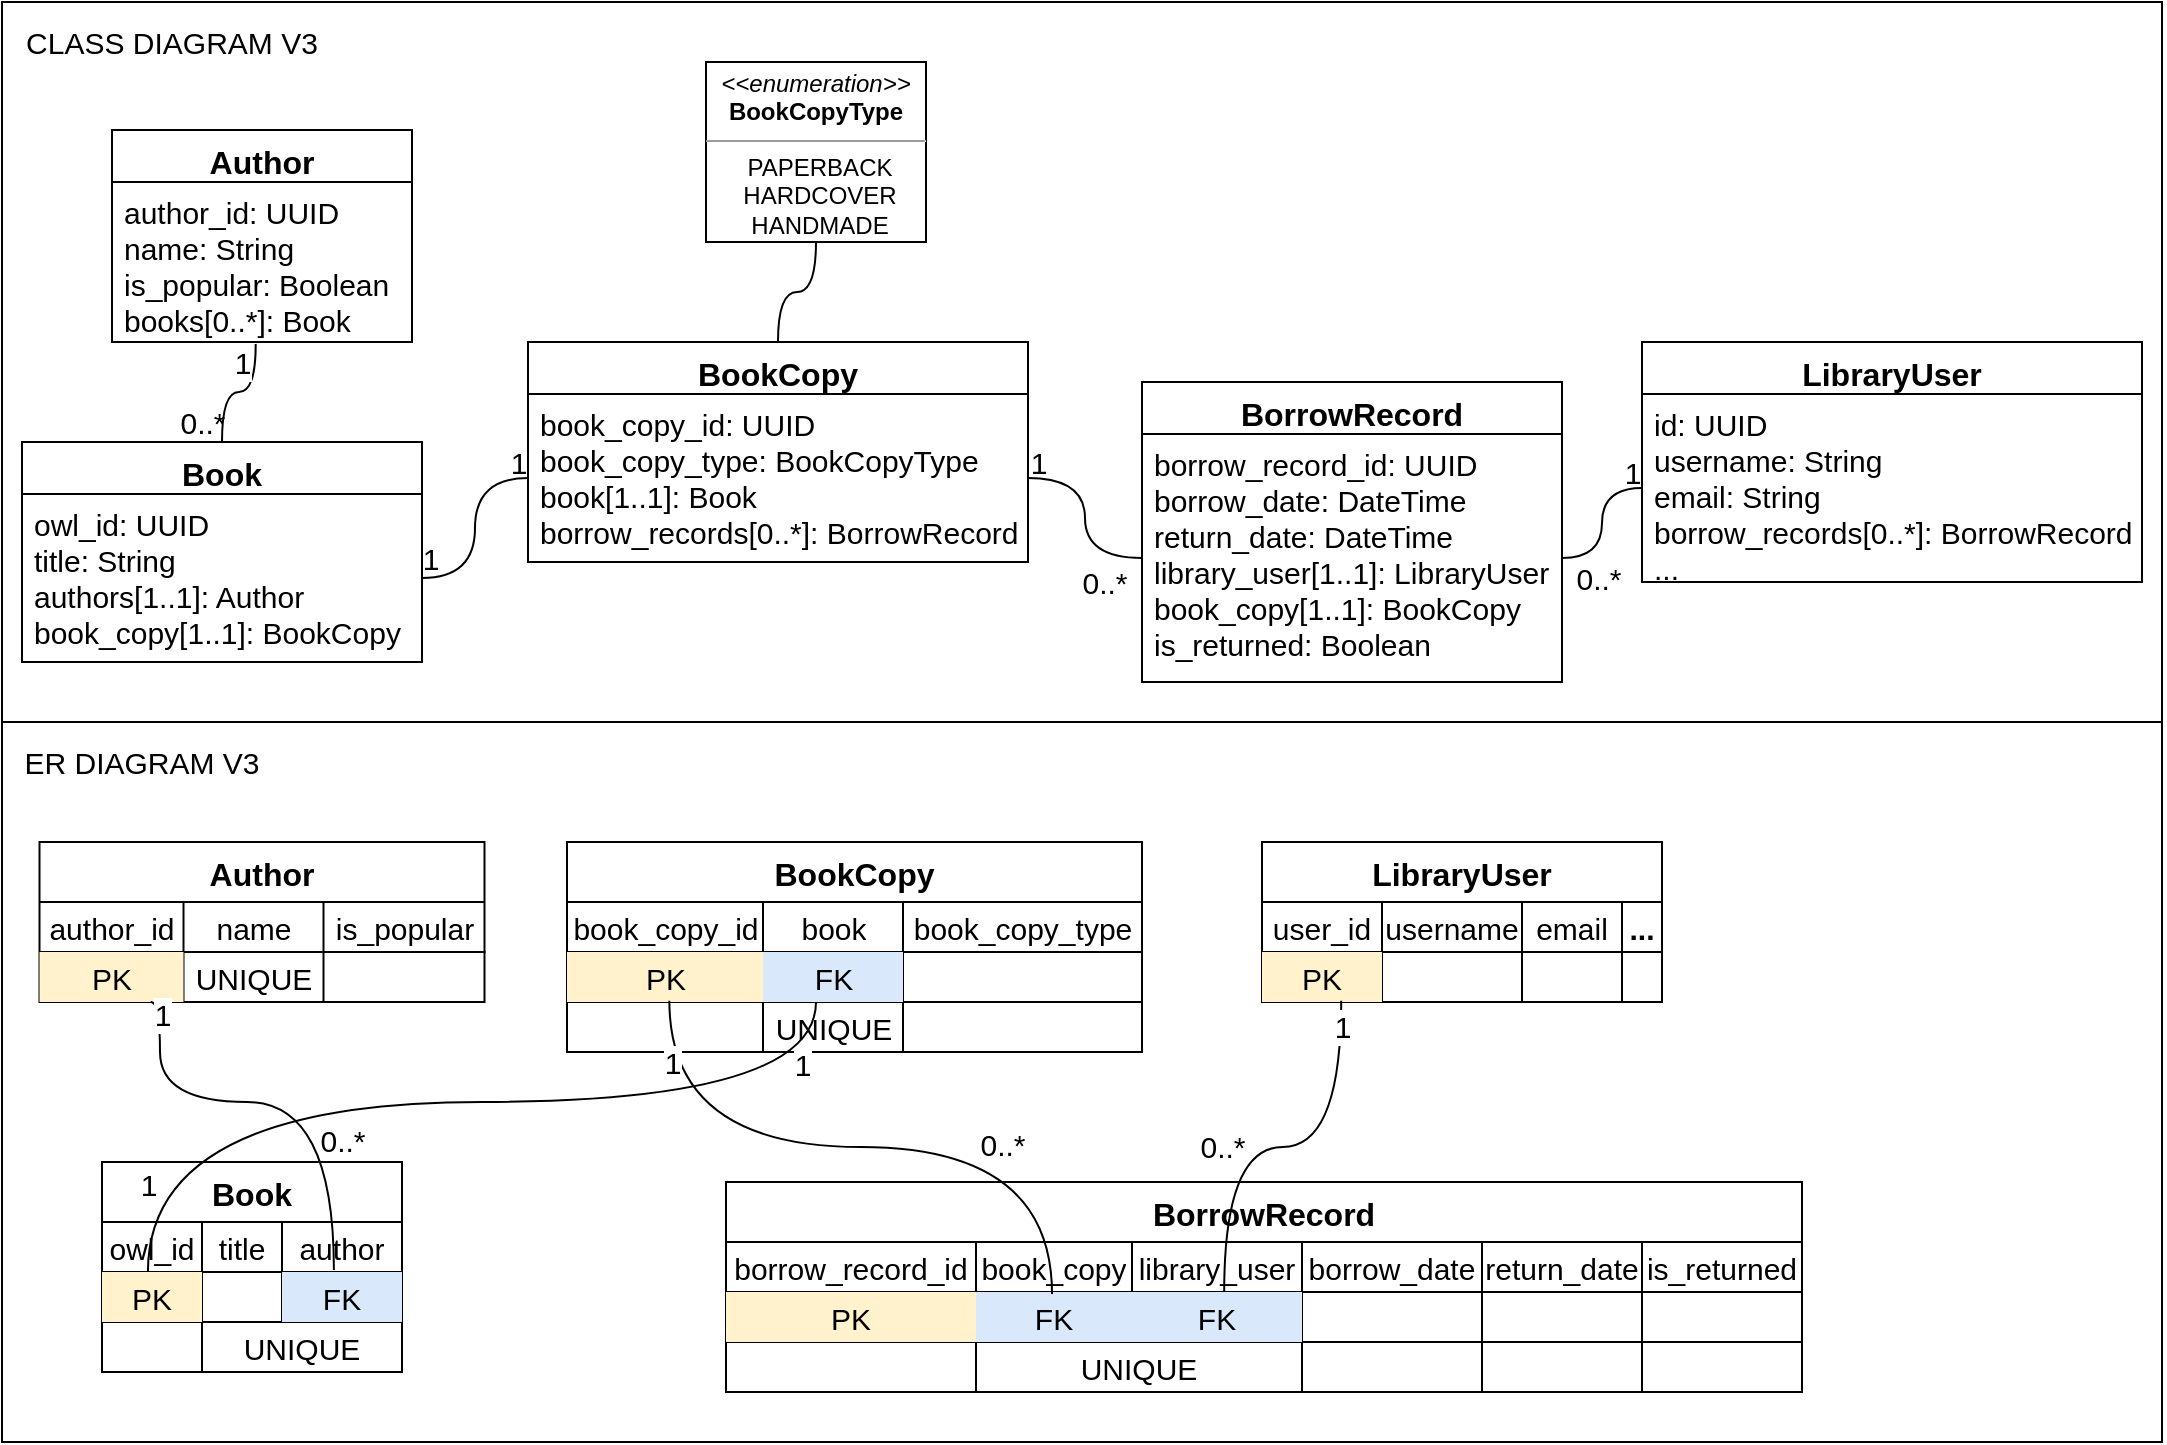 <mxfile version="20.8.5" type="device"><diagram id="zBIR7R4qxC9TFQk_XNGo" name="Page-1"><mxGraphModel dx="503" dy="311" grid="1" gridSize="10" guides="1" tooltips="1" connect="1" arrows="1" fold="1" page="1" pageScale="1" pageWidth="827" pageHeight="1169" background="none" math="0" shadow="0"><root><mxCell id="0"/><mxCell id="1" parent="0"/><mxCell id="doiPU5CwBhZXD-44V-gz-80" value="" style="rounded=0;whiteSpace=wrap;html=1;fontSize=15;fillColor=default;" parent="1" vertex="1"><mxGeometry width="1080" height="720" as="geometry"/></mxCell><mxCell id="doiPU5CwBhZXD-44V-gz-1" value="Book" style="swimlane;fontStyle=1;align=center;verticalAlign=top;childLayout=stackLayout;horizontal=1;startSize=26;horizontalStack=0;resizeParent=1;resizeParentMax=0;resizeLast=0;collapsible=1;marginBottom=0;fontSize=16;" parent="1" vertex="1"><mxGeometry x="10" y="220" width="200" height="110" as="geometry"/></mxCell><mxCell id="doiPU5CwBhZXD-44V-gz-2" value="owl_id: UUID&#10;title: String&#10;authors[1..1]: Author&#10;book_copy[1..1]: BookCopy" style="text;strokeColor=none;fillColor=none;align=left;verticalAlign=top;spacingLeft=4;spacingRight=4;overflow=hidden;rotatable=0;points=[[0,0.5],[1,0.5]];portConstraint=eastwest;fontSize=15;" parent="doiPU5CwBhZXD-44V-gz-1" vertex="1"><mxGeometry y="26" width="200" height="84" as="geometry"/></mxCell><mxCell id="doiPU5CwBhZXD-44V-gz-10" value="&lt;p style=&quot;margin: 4px 0px 0px;&quot;&gt;&lt;i&gt;&amp;lt;&amp;lt;enumeration&amp;gt;&amp;gt;&lt;/i&gt;&lt;br&gt;&lt;b&gt;BookCopyType&lt;/b&gt;&lt;/p&gt;&lt;hr size=&quot;1&quot;&gt;&lt;p style=&quot;margin:0px;margin-left:4px;&quot;&gt;PAPERBACK&lt;/p&gt;&lt;p style=&quot;margin:0px;margin-left:4px;&quot;&gt;HARDCOVER&lt;/p&gt;&lt;p style=&quot;margin:0px;margin-left:4px;&quot;&gt;HANDMADE&lt;br&gt;&lt;/p&gt;" style="verticalAlign=top;align=center;overflow=fill;fontSize=12;fontFamily=Helvetica;html=1;" parent="1" vertex="1"><mxGeometry x="352" y="30" width="110" height="90" as="geometry"/></mxCell><mxCell id="doiPU5CwBhZXD-44V-gz-15" value="BookCopy" style="swimlane;fontStyle=1;align=center;verticalAlign=top;childLayout=stackLayout;horizontal=1;startSize=26;horizontalStack=0;resizeParent=1;resizeParentMax=0;resizeLast=0;collapsible=1;marginBottom=0;fontSize=16;" parent="1" vertex="1"><mxGeometry x="263" y="170" width="250" height="110" as="geometry"/></mxCell><mxCell id="doiPU5CwBhZXD-44V-gz-16" value="book_copy_id: UUID&#10;book_copy_type: BookCopyType&#10;book[1..1]: Book&#10;borrow_records[0..*]: BorrowRecord" style="text;strokeColor=none;fillColor=none;align=left;verticalAlign=top;spacingLeft=4;spacingRight=4;overflow=hidden;rotatable=0;points=[[0,0.5],[1,0.5]];portConstraint=eastwest;fontSize=15;" parent="doiPU5CwBhZXD-44V-gz-15" vertex="1"><mxGeometry y="26" width="250" height="84" as="geometry"/></mxCell><mxCell id="doiPU5CwBhZXD-44V-gz-19" value="LibraryUser" style="swimlane;fontStyle=1;align=center;verticalAlign=top;childLayout=stackLayout;horizontal=1;startSize=26;horizontalStack=0;resizeParent=1;resizeParentMax=0;resizeLast=0;collapsible=1;marginBottom=0;fontSize=16;" parent="1" vertex="1"><mxGeometry x="820" y="170" width="250" height="120" as="geometry"/></mxCell><mxCell id="doiPU5CwBhZXD-44V-gz-20" value="id: UUID&#10;username: String&#10;email: String&#10;borrow_records[0..*]: BorrowRecord&#10;..." style="text;strokeColor=none;fillColor=none;align=left;verticalAlign=top;spacingLeft=4;spacingRight=4;overflow=hidden;rotatable=0;points=[[0,0.5],[1,0.5]];portConstraint=eastwest;fontSize=15;" parent="doiPU5CwBhZXD-44V-gz-19" vertex="1"><mxGeometry y="26" width="250" height="94" as="geometry"/></mxCell><mxCell id="doiPU5CwBhZXD-44V-gz-23" value="" style="endArrow=none;html=1;rounded=0;fontSize=12;startSize=8;endSize=8;curved=1;entryX=1;entryY=0.5;entryDx=0;entryDy=0;edgeStyle=orthogonalEdgeStyle;" parent="1" source="doiPU5CwBhZXD-44V-gz-16" target="doiPU5CwBhZXD-44V-gz-2" edge="1"><mxGeometry width="50" height="50" relative="1" as="geometry"><mxPoint x="260" y="238" as="sourcePoint"/><mxPoint x="450" y="220" as="targetPoint"/></mxGeometry></mxCell><mxCell id="YhC24HIW370PCXk05Xtl-50" value="1" style="edgeLabel;html=1;align=center;verticalAlign=middle;resizable=0;points=[];fontSize=15;labelBackgroundColor=none;" parent="doiPU5CwBhZXD-44V-gz-23" vertex="1" connectable="0"><mxGeometry x="0.933" relative="1" as="geometry"><mxPoint y="-10" as="offset"/></mxGeometry></mxCell><mxCell id="YhC24HIW370PCXk05Xtl-51" value="1" style="edgeLabel;html=1;align=center;verticalAlign=middle;resizable=0;points=[];fontSize=15;labelBackgroundColor=none;" parent="doiPU5CwBhZXD-44V-gz-23" vertex="1" connectable="0"><mxGeometry x="-0.906" relative="1" as="geometry"><mxPoint y="-8" as="offset"/></mxGeometry></mxCell><mxCell id="doiPU5CwBhZXD-44V-gz-36" value="Book" style="shape=table;startSize=30;container=1;collapsible=0;childLayout=tableLayout;fontStyle=1;align=center;fontSize=16;" parent="1" vertex="1"><mxGeometry x="50" y="580" width="150" height="105" as="geometry"/></mxCell><mxCell id="doiPU5CwBhZXD-44V-gz-37" value="" style="shape=tableRow;horizontal=0;startSize=0;swimlaneHead=0;swimlaneBody=0;top=0;left=0;bottom=0;right=0;collapsible=0;dropTarget=0;fillColor=none;points=[[0,0.5],[1,0.5]];portConstraint=eastwest;fontSize=16;" parent="doiPU5CwBhZXD-44V-gz-36" vertex="1"><mxGeometry y="30" width="150" height="25" as="geometry"/></mxCell><mxCell id="doiPU5CwBhZXD-44V-gz-38" value="owl_id" style="shape=partialRectangle;html=1;whiteSpace=wrap;connectable=0;fillColor=none;top=0;left=0;bottom=0;right=0;overflow=hidden;fontSize=15;" parent="doiPU5CwBhZXD-44V-gz-37" vertex="1"><mxGeometry width="50" height="25" as="geometry"><mxRectangle width="50" height="25" as="alternateBounds"/></mxGeometry></mxCell><mxCell id="doiPU5CwBhZXD-44V-gz-39" value="title" style="shape=partialRectangle;html=1;whiteSpace=wrap;connectable=0;fillColor=none;top=0;left=0;bottom=0;right=0;overflow=hidden;fontSize=15;" parent="doiPU5CwBhZXD-44V-gz-37" vertex="1"><mxGeometry x="50" width="40" height="25" as="geometry"><mxRectangle width="40" height="25" as="alternateBounds"/></mxGeometry></mxCell><mxCell id="doiPU5CwBhZXD-44V-gz-40" value="author" style="shape=partialRectangle;html=1;whiteSpace=wrap;connectable=0;fillColor=none;top=0;left=0;bottom=0;right=0;overflow=hidden;fontSize=15;" parent="doiPU5CwBhZXD-44V-gz-37" vertex="1"><mxGeometry x="90" width="60" height="25" as="geometry"><mxRectangle width="60" height="25" as="alternateBounds"/></mxGeometry></mxCell><mxCell id="doiPU5CwBhZXD-44V-gz-41" value="" style="shape=tableRow;horizontal=0;startSize=0;swimlaneHead=0;swimlaneBody=0;top=0;left=0;bottom=0;right=0;collapsible=0;dropTarget=0;fillColor=none;points=[[0,0.5],[1,0.5]];portConstraint=eastwest;fontSize=16;" parent="doiPU5CwBhZXD-44V-gz-36" vertex="1"><mxGeometry y="55" width="150" height="25" as="geometry"/></mxCell><mxCell id="doiPU5CwBhZXD-44V-gz-42" value="PK" style="shape=partialRectangle;html=1;whiteSpace=wrap;connectable=0;fillColor=#fff2cc;top=0;left=0;bottom=0;right=0;overflow=hidden;fontSize=15;strokeColor=#d6b656;" parent="doiPU5CwBhZXD-44V-gz-41" vertex="1"><mxGeometry width="50" height="25" as="geometry"><mxRectangle width="50" height="25" as="alternateBounds"/></mxGeometry></mxCell><mxCell id="doiPU5CwBhZXD-44V-gz-43" value="" style="shape=partialRectangle;html=1;whiteSpace=wrap;connectable=0;fillColor=none;top=0;left=0;bottom=0;right=0;overflow=hidden;fontSize=15;" parent="doiPU5CwBhZXD-44V-gz-41" vertex="1"><mxGeometry x="50" width="40" height="25" as="geometry"><mxRectangle width="40" height="25" as="alternateBounds"/></mxGeometry></mxCell><mxCell id="doiPU5CwBhZXD-44V-gz-44" value="FK" style="shape=partialRectangle;html=1;whiteSpace=wrap;connectable=0;fillColor=#dae8fc;top=0;left=0;bottom=0;right=0;overflow=hidden;fontSize=15;strokeColor=#6c8ebf;" parent="doiPU5CwBhZXD-44V-gz-41" vertex="1"><mxGeometry x="90" width="60" height="25" as="geometry"><mxRectangle width="60" height="25" as="alternateBounds"/></mxGeometry></mxCell><mxCell id="YhC24HIW370PCXk05Xtl-16" style="shape=tableRow;horizontal=0;startSize=0;swimlaneHead=0;swimlaneBody=0;top=0;left=0;bottom=0;right=0;collapsible=0;dropTarget=0;fillColor=none;points=[[0,0.5],[1,0.5]];portConstraint=eastwest;fontSize=16;" parent="doiPU5CwBhZXD-44V-gz-36" vertex="1"><mxGeometry y="80" width="150" height="25" as="geometry"/></mxCell><mxCell id="YhC24HIW370PCXk05Xtl-17" style="shape=partialRectangle;html=1;whiteSpace=wrap;connectable=0;fillColor=none;top=0;left=0;bottom=0;right=0;overflow=hidden;fontSize=15;strokeColor=default;" parent="YhC24HIW370PCXk05Xtl-16" vertex="1"><mxGeometry width="50" height="25" as="geometry"><mxRectangle width="50" height="25" as="alternateBounds"/></mxGeometry></mxCell><mxCell id="YhC24HIW370PCXk05Xtl-18" value="UNIQUE" style="shape=partialRectangle;html=1;whiteSpace=wrap;connectable=0;fillColor=none;top=0;left=0;bottom=0;right=0;overflow=hidden;fontSize=15;rowspan=1;colspan=2;" parent="YhC24HIW370PCXk05Xtl-16" vertex="1"><mxGeometry x="50" width="100" height="25" as="geometry"><mxRectangle width="40" height="25" as="alternateBounds"/></mxGeometry></mxCell><mxCell id="YhC24HIW370PCXk05Xtl-19" style="shape=partialRectangle;html=1;whiteSpace=wrap;connectable=0;fillColor=none;top=0;left=0;bottom=0;right=0;overflow=hidden;fontSize=15;strokeColor=#6c8ebf;" parent="YhC24HIW370PCXk05Xtl-16" vertex="1" visible="0"><mxGeometry x="90" width="60" height="25" as="geometry"><mxRectangle width="60" height="25" as="alternateBounds"/></mxGeometry></mxCell><mxCell id="doiPU5CwBhZXD-44V-gz-51" value="BookCopy" style="shape=table;startSize=30;container=1;collapsible=0;childLayout=tableLayout;fontStyle=1;align=center;fontSize=16;" parent="1" vertex="1"><mxGeometry x="282.5" y="420" width="287.5" height="105" as="geometry"/></mxCell><mxCell id="doiPU5CwBhZXD-44V-gz-52" value="" style="shape=tableRow;horizontal=0;startSize=0;swimlaneHead=0;swimlaneBody=0;top=0;left=0;bottom=0;right=0;collapsible=0;dropTarget=0;fillColor=none;points=[[0,0.5],[1,0.5]];portConstraint=eastwest;fontSize=16;" parent="doiPU5CwBhZXD-44V-gz-51" vertex="1"><mxGeometry y="30" width="287.5" height="25" as="geometry"/></mxCell><mxCell id="doiPU5CwBhZXD-44V-gz-53" value="book_copy_id" style="shape=partialRectangle;html=1;whiteSpace=wrap;connectable=0;fillColor=none;top=0;left=0;bottom=0;right=0;overflow=hidden;fontSize=15;" parent="doiPU5CwBhZXD-44V-gz-52" vertex="1"><mxGeometry width="98" height="25" as="geometry"><mxRectangle width="98" height="25" as="alternateBounds"/></mxGeometry></mxCell><mxCell id="doiPU5CwBhZXD-44V-gz-54" value="book" style="shape=partialRectangle;html=1;whiteSpace=wrap;connectable=0;fillColor=none;top=0;left=0;bottom=0;right=0;overflow=hidden;fontSize=15;" parent="doiPU5CwBhZXD-44V-gz-52" vertex="1"><mxGeometry x="98" width="70" height="25" as="geometry"><mxRectangle width="70" height="25" as="alternateBounds"/></mxGeometry></mxCell><mxCell id="YhC24HIW370PCXk05Xtl-21" value="book_copy_type" style="shape=partialRectangle;html=1;whiteSpace=wrap;connectable=0;fillColor=none;top=0;left=0;bottom=0;right=0;overflow=hidden;fontSize=15;" parent="doiPU5CwBhZXD-44V-gz-52" vertex="1"><mxGeometry x="168" width="119" height="25" as="geometry"><mxRectangle width="119" height="25" as="alternateBounds"/></mxGeometry></mxCell><mxCell id="doiPU5CwBhZXD-44V-gz-57" value="" style="shape=tableRow;horizontal=0;startSize=0;swimlaneHead=0;swimlaneBody=0;top=0;left=0;bottom=0;right=0;collapsible=0;dropTarget=0;fillColor=none;points=[[0,0.5],[1,0.5]];portConstraint=eastwest;fontSize=16;" parent="doiPU5CwBhZXD-44V-gz-51" vertex="1"><mxGeometry y="55" width="287.5" height="25" as="geometry"/></mxCell><mxCell id="doiPU5CwBhZXD-44V-gz-58" value="PK" style="shape=partialRectangle;html=1;whiteSpace=wrap;connectable=0;fillColor=#fff2cc;top=0;left=0;bottom=0;right=0;overflow=hidden;fontSize=15;strokeColor=default;" parent="doiPU5CwBhZXD-44V-gz-57" vertex="1"><mxGeometry width="98" height="25" as="geometry"><mxRectangle width="98" height="25" as="alternateBounds"/></mxGeometry></mxCell><mxCell id="doiPU5CwBhZXD-44V-gz-59" value="FK" style="shape=partialRectangle;html=1;whiteSpace=wrap;connectable=0;fillColor=#dae8fc;top=0;left=0;bottom=0;right=0;overflow=hidden;fontSize=15;strokeColor=default;" parent="doiPU5CwBhZXD-44V-gz-57" vertex="1"><mxGeometry x="98" width="70" height="25" as="geometry"><mxRectangle width="70" height="25" as="alternateBounds"/></mxGeometry></mxCell><mxCell id="YhC24HIW370PCXk05Xtl-22" style="shape=partialRectangle;html=1;whiteSpace=wrap;connectable=0;fillColor=none;top=0;left=0;bottom=0;right=0;overflow=hidden;fontSize=15;strokeColor=default;" parent="doiPU5CwBhZXD-44V-gz-57" vertex="1"><mxGeometry x="168" width="119" height="25" as="geometry"><mxRectangle width="119" height="25" as="alternateBounds"/></mxGeometry></mxCell><mxCell id="pLiONEbqrG_xIC_fXaL_-1" style="shape=tableRow;horizontal=0;startSize=0;swimlaneHead=0;swimlaneBody=0;top=0;left=0;bottom=0;right=0;collapsible=0;dropTarget=0;fillColor=none;points=[[0,0.5],[1,0.5]];portConstraint=eastwest;fontSize=16;" vertex="1" parent="doiPU5CwBhZXD-44V-gz-51"><mxGeometry y="80" width="287.5" height="25" as="geometry"/></mxCell><mxCell id="pLiONEbqrG_xIC_fXaL_-2" style="shape=partialRectangle;html=1;whiteSpace=wrap;connectable=0;fillColor=none;top=0;left=0;bottom=0;right=0;overflow=hidden;fontSize=15;strokeColor=default;" vertex="1" parent="pLiONEbqrG_xIC_fXaL_-1"><mxGeometry width="98" height="25" as="geometry"><mxRectangle width="98" height="25" as="alternateBounds"/></mxGeometry></mxCell><mxCell id="pLiONEbqrG_xIC_fXaL_-3" value="UNIQUE" style="shape=partialRectangle;html=1;whiteSpace=wrap;connectable=0;fillColor=none;top=0;left=0;bottom=0;right=0;overflow=hidden;fontSize=15;strokeColor=default;" vertex="1" parent="pLiONEbqrG_xIC_fXaL_-1"><mxGeometry x="98" width="70" height="25" as="geometry"><mxRectangle width="70" height="25" as="alternateBounds"/></mxGeometry></mxCell><mxCell id="pLiONEbqrG_xIC_fXaL_-4" style="shape=partialRectangle;html=1;whiteSpace=wrap;connectable=0;fillColor=none;top=0;left=0;bottom=0;right=0;overflow=hidden;fontSize=15;strokeColor=default;" vertex="1" parent="pLiONEbqrG_xIC_fXaL_-1"><mxGeometry x="168" width="119" height="25" as="geometry"><mxRectangle width="119" height="25" as="alternateBounds"/></mxGeometry></mxCell><mxCell id="doiPU5CwBhZXD-44V-gz-62" value="LibraryUser" style="shape=table;startSize=30;container=1;collapsible=0;childLayout=tableLayout;fontStyle=1;align=center;fontSize=16;" parent="1" vertex="1"><mxGeometry x="630" y="420" width="200" height="80" as="geometry"/></mxCell><mxCell id="doiPU5CwBhZXD-44V-gz-63" value="" style="shape=tableRow;horizontal=0;startSize=0;swimlaneHead=0;swimlaneBody=0;top=0;left=0;bottom=0;right=0;collapsible=0;dropTarget=0;fillColor=none;points=[[0,0.5],[1,0.5]];portConstraint=eastwest;fontSize=16;" parent="doiPU5CwBhZXD-44V-gz-62" vertex="1"><mxGeometry y="30" width="200" height="25" as="geometry"/></mxCell><mxCell id="doiPU5CwBhZXD-44V-gz-64" value="user_id" style="shape=partialRectangle;html=1;whiteSpace=wrap;connectable=0;fillColor=none;top=0;left=0;bottom=0;right=0;overflow=hidden;fontSize=15;" parent="doiPU5CwBhZXD-44V-gz-63" vertex="1"><mxGeometry width="60" height="25" as="geometry"><mxRectangle width="60" height="25" as="alternateBounds"/></mxGeometry></mxCell><mxCell id="_ieGZiknoM1sbMt-6qsT-1" value="username" style="shape=partialRectangle;html=1;whiteSpace=wrap;connectable=0;fillColor=none;top=0;left=0;bottom=0;right=0;overflow=hidden;fontSize=15;" parent="doiPU5CwBhZXD-44V-gz-63" vertex="1"><mxGeometry x="60" width="70" height="25" as="geometry"><mxRectangle width="70" height="25" as="alternateBounds"/></mxGeometry></mxCell><mxCell id="doiPU5CwBhZXD-44V-gz-65" value="email" style="shape=partialRectangle;html=1;whiteSpace=wrap;connectable=0;fillColor=none;top=0;left=0;bottom=0;right=0;overflow=hidden;fontSize=15;" parent="doiPU5CwBhZXD-44V-gz-63" vertex="1"><mxGeometry x="130" width="50" height="25" as="geometry"><mxRectangle width="50" height="25" as="alternateBounds"/></mxGeometry></mxCell><mxCell id="skXj7UQCFYtq0RapSPWs-1" value="&lt;b&gt;...&lt;/b&gt;" style="shape=partialRectangle;html=1;whiteSpace=wrap;connectable=0;fillColor=none;top=0;left=0;bottom=0;right=0;overflow=hidden;fontSize=15;" parent="doiPU5CwBhZXD-44V-gz-63" vertex="1"><mxGeometry x="180" width="20" height="25" as="geometry"><mxRectangle width="20" height="25" as="alternateBounds"/></mxGeometry></mxCell><mxCell id="doiPU5CwBhZXD-44V-gz-68" value="" style="shape=tableRow;horizontal=0;startSize=0;swimlaneHead=0;swimlaneBody=0;top=0;left=0;bottom=0;right=0;collapsible=0;dropTarget=0;fillColor=none;points=[[0,0.5],[1,0.5]];portConstraint=eastwest;fontSize=16;" parent="doiPU5CwBhZXD-44V-gz-62" vertex="1"><mxGeometry y="55" width="200" height="25" as="geometry"/></mxCell><mxCell id="doiPU5CwBhZXD-44V-gz-69" value="PK" style="shape=partialRectangle;html=1;whiteSpace=wrap;connectable=0;fillColor=#fff2cc;top=0;left=0;bottom=0;right=0;overflow=hidden;fontSize=15;strokeColor=#d6b656;" parent="doiPU5CwBhZXD-44V-gz-68" vertex="1"><mxGeometry width="60" height="25" as="geometry"><mxRectangle width="60" height="25" as="alternateBounds"/></mxGeometry></mxCell><mxCell id="_ieGZiknoM1sbMt-6qsT-2" value="" style="shape=partialRectangle;html=1;whiteSpace=wrap;connectable=0;fillColor=none;top=0;left=0;bottom=0;right=0;overflow=hidden;fontSize=15;" parent="doiPU5CwBhZXD-44V-gz-68" vertex="1"><mxGeometry x="60" width="70" height="25" as="geometry"><mxRectangle width="70" height="25" as="alternateBounds"/></mxGeometry></mxCell><mxCell id="doiPU5CwBhZXD-44V-gz-70" value="" style="shape=partialRectangle;html=1;whiteSpace=wrap;connectable=0;fillColor=none;top=0;left=0;bottom=0;right=0;overflow=hidden;fontSize=15;" parent="doiPU5CwBhZXD-44V-gz-68" vertex="1"><mxGeometry x="130" width="50" height="25" as="geometry"><mxRectangle width="50" height="25" as="alternateBounds"/></mxGeometry></mxCell><mxCell id="skXj7UQCFYtq0RapSPWs-2" style="shape=partialRectangle;html=1;whiteSpace=wrap;connectable=0;fillColor=none;top=0;left=0;bottom=0;right=0;overflow=hidden;fontSize=15;" parent="doiPU5CwBhZXD-44V-gz-68" vertex="1"><mxGeometry x="180" width="20" height="25" as="geometry"><mxRectangle width="20" height="25" as="alternateBounds"/></mxGeometry></mxCell><mxCell id="doiPU5CwBhZXD-44V-gz-81" value="CLASS DIAGRAM V3" style="text;html=1;strokeColor=none;fillColor=none;align=center;verticalAlign=middle;whiteSpace=wrap;rounded=0;fontSize=15;" parent="1" vertex="1"><mxGeometry width="170" height="40" as="geometry"/></mxCell><mxCell id="doiPU5CwBhZXD-44V-gz-82" value="ER DIAGRAM V3" style="text;html=1;strokeColor=none;fillColor=none;align=center;verticalAlign=middle;whiteSpace=wrap;rounded=0;fontSize=15;" parent="1" vertex="1"><mxGeometry y="360" width="140" height="40" as="geometry"/></mxCell><mxCell id="YhC24HIW370PCXk05Xtl-1" value="Author" style="swimlane;fontStyle=1;align=center;verticalAlign=top;childLayout=stackLayout;horizontal=1;startSize=26;horizontalStack=0;resizeParent=1;resizeParentMax=0;resizeLast=0;collapsible=1;marginBottom=0;fontSize=16;" parent="1" vertex="1"><mxGeometry x="55" y="64" width="150" height="106" as="geometry"/></mxCell><mxCell id="YhC24HIW370PCXk05Xtl-2" value="author_id: UUID&#10;name: String&#10;is_popular: Boolean&#10;books[0..*]: Book" style="text;strokeColor=none;fillColor=none;align=left;verticalAlign=top;spacingLeft=4;spacingRight=4;overflow=hidden;rotatable=0;points=[[0,0.5],[1,0.5]];portConstraint=eastwest;fontSize=15;" parent="YhC24HIW370PCXk05Xtl-1" vertex="1"><mxGeometry y="26" width="150" height="80" as="geometry"/></mxCell><mxCell id="YhC24HIW370PCXk05Xtl-6" value="" style="endArrow=none;html=1;rounded=0;fontSize=15;startSize=8;endSize=8;curved=1;entryX=0.479;entryY=1.012;entryDx=0;entryDy=0;edgeStyle=orthogonalEdgeStyle;exitX=0.5;exitY=0;exitDx=0;exitDy=0;entryPerimeter=0;" parent="1" source="doiPU5CwBhZXD-44V-gz-1" target="YhC24HIW370PCXk05Xtl-2" edge="1"><mxGeometry width="50" height="50" relative="1" as="geometry"><mxPoint x="290" y="200" as="sourcePoint"/><mxPoint x="340" y="150" as="targetPoint"/></mxGeometry></mxCell><mxCell id="YhC24HIW370PCXk05Xtl-48" value="1" style="edgeLabel;html=1;align=center;verticalAlign=middle;resizable=0;points=[];fontSize=15;" parent="YhC24HIW370PCXk05Xtl-6" vertex="1" connectable="0"><mxGeometry x="0.854" relative="1" as="geometry"><mxPoint x="-7" y="4" as="offset"/></mxGeometry></mxCell><mxCell id="YhC24HIW370PCXk05Xtl-49" value="0..*" style="edgeLabel;html=1;align=center;verticalAlign=middle;resizable=0;points=[];fontSize=15;labelBackgroundColor=none;" parent="YhC24HIW370PCXk05Xtl-6" vertex="1" connectable="0"><mxGeometry x="-0.843" relative="1" as="geometry"><mxPoint x="-10" y="-5" as="offset"/></mxGeometry></mxCell><mxCell id="YhC24HIW370PCXk05Xtl-7" value="" style="endArrow=none;html=1;rounded=0;fontSize=15;startSize=8;endSize=8;curved=1;entryX=0.5;entryY=1;entryDx=0;entryDy=0;exitX=0.5;exitY=0;exitDx=0;exitDy=0;edgeStyle=orthogonalEdgeStyle;" parent="1" source="doiPU5CwBhZXD-44V-gz-15" target="doiPU5CwBhZXD-44V-gz-10" edge="1"><mxGeometry width="50" height="50" relative="1" as="geometry"><mxPoint x="540" y="150" as="sourcePoint"/><mxPoint x="590" y="100" as="targetPoint"/></mxGeometry></mxCell><mxCell id="YhC24HIW370PCXk05Xtl-9" value="Author" style="shape=table;startSize=30;container=1;collapsible=0;childLayout=tableLayout;fontStyle=1;align=center;fontSize=16;" parent="1" vertex="1"><mxGeometry x="18.75" y="420" width="222.5" height="80" as="geometry"/></mxCell><mxCell id="YhC24HIW370PCXk05Xtl-10" value="" style="shape=tableRow;horizontal=0;startSize=0;swimlaneHead=0;swimlaneBody=0;top=0;left=0;bottom=0;right=0;collapsible=0;dropTarget=0;fillColor=none;points=[[0,0.5],[1,0.5]];portConstraint=eastwest;fontSize=16;" parent="YhC24HIW370PCXk05Xtl-9" vertex="1"><mxGeometry y="30" width="222.5" height="25" as="geometry"/></mxCell><mxCell id="YhC24HIW370PCXk05Xtl-11" value="author_id" style="shape=partialRectangle;html=1;whiteSpace=wrap;connectable=0;fillColor=none;top=0;left=0;bottom=0;right=0;overflow=hidden;fontSize=15;" parent="YhC24HIW370PCXk05Xtl-10" vertex="1"><mxGeometry width="72" height="25" as="geometry"><mxRectangle width="72" height="25" as="alternateBounds"/></mxGeometry></mxCell><mxCell id="_ieGZiknoM1sbMt-6qsT-3" value="name" style="shape=partialRectangle;html=1;whiteSpace=wrap;connectable=0;fillColor=none;top=0;left=0;bottom=0;right=0;overflow=hidden;fontSize=15;" parent="YhC24HIW370PCXk05Xtl-10" vertex="1"><mxGeometry x="72" width="70" height="25" as="geometry"><mxRectangle width="70" height="25" as="alternateBounds"/></mxGeometry></mxCell><mxCell id="YhC24HIW370PCXk05Xtl-12" value="is_popular" style="shape=partialRectangle;html=1;whiteSpace=wrap;connectable=0;fillColor=none;top=0;left=0;bottom=0;right=0;overflow=hidden;fontSize=15;" parent="YhC24HIW370PCXk05Xtl-10" vertex="1"><mxGeometry x="142" width="81" height="25" as="geometry"><mxRectangle width="81" height="25" as="alternateBounds"/></mxGeometry></mxCell><mxCell id="YhC24HIW370PCXk05Xtl-13" value="" style="shape=tableRow;horizontal=0;startSize=0;swimlaneHead=0;swimlaneBody=0;top=0;left=0;bottom=0;right=0;collapsible=0;dropTarget=0;fillColor=none;points=[[0,0.5],[1,0.5]];portConstraint=eastwest;fontSize=16;" parent="YhC24HIW370PCXk05Xtl-9" vertex="1"><mxGeometry y="55" width="222.5" height="25" as="geometry"/></mxCell><mxCell id="YhC24HIW370PCXk05Xtl-14" value="PK" style="shape=partialRectangle;html=1;whiteSpace=wrap;connectable=0;fillColor=#fff2cc;top=0;left=0;bottom=0;right=0;overflow=hidden;fontSize=15;strokeColor=#d6b656;" parent="YhC24HIW370PCXk05Xtl-13" vertex="1"><mxGeometry width="72" height="25" as="geometry"><mxRectangle width="72" height="25" as="alternateBounds"/></mxGeometry></mxCell><mxCell id="_ieGZiknoM1sbMt-6qsT-4" value="UNIQUE" style="shape=partialRectangle;html=1;whiteSpace=wrap;connectable=0;fillColor=none;top=0;left=0;bottom=0;right=0;overflow=hidden;fontSize=15;" parent="YhC24HIW370PCXk05Xtl-13" vertex="1"><mxGeometry x="72" width="70" height="25" as="geometry"><mxRectangle width="70" height="25" as="alternateBounds"/></mxGeometry></mxCell><mxCell id="YhC24HIW370PCXk05Xtl-15" value="" style="shape=partialRectangle;html=1;whiteSpace=wrap;connectable=0;fillColor=none;top=0;left=0;bottom=0;right=0;overflow=hidden;fontSize=15;" parent="YhC24HIW370PCXk05Xtl-13" vertex="1"><mxGeometry x="142" width="81" height="25" as="geometry"><mxRectangle width="81" height="25" as="alternateBounds"/></mxGeometry></mxCell><mxCell id="YhC24HIW370PCXk05Xtl-25" value="BorrowRecord" style="shape=table;startSize=30;container=1;collapsible=0;childLayout=tableLayout;fontStyle=1;align=center;fontSize=16;" parent="1" vertex="1"><mxGeometry x="362" y="590" width="538" height="105" as="geometry"/></mxCell><mxCell id="YhC24HIW370PCXk05Xtl-26" value="" style="shape=tableRow;horizontal=0;startSize=0;swimlaneHead=0;swimlaneBody=0;top=0;left=0;bottom=0;right=0;collapsible=0;dropTarget=0;fillColor=none;points=[[0,0.5],[1,0.5]];portConstraint=eastwest;fontSize=16;" parent="YhC24HIW370PCXk05Xtl-25" vertex="1"><mxGeometry y="30" width="538" height="25" as="geometry"/></mxCell><mxCell id="YhC24HIW370PCXk05Xtl-27" value="borrow_record_id" style="shape=partialRectangle;html=1;whiteSpace=wrap;connectable=0;fillColor=none;top=0;left=0;bottom=0;right=0;overflow=hidden;fontSize=15;" parent="YhC24HIW370PCXk05Xtl-26" vertex="1"><mxGeometry width="125" height="25" as="geometry"><mxRectangle width="125" height="25" as="alternateBounds"/></mxGeometry></mxCell><mxCell id="YhC24HIW370PCXk05Xtl-28" value="book_copy" style="shape=partialRectangle;html=1;whiteSpace=wrap;connectable=0;fillColor=none;top=0;left=0;bottom=0;right=0;overflow=hidden;fontSize=15;" parent="YhC24HIW370PCXk05Xtl-26" vertex="1"><mxGeometry x="125" width="78" height="25" as="geometry"><mxRectangle width="78" height="25" as="alternateBounds"/></mxGeometry></mxCell><mxCell id="YhC24HIW370PCXk05Xtl-32" value="library_user" style="shape=partialRectangle;html=1;whiteSpace=wrap;connectable=0;fillColor=none;top=0;left=0;bottom=0;right=0;overflow=hidden;fontSize=15;" parent="YhC24HIW370PCXk05Xtl-26" vertex="1"><mxGeometry x="203" width="85" height="25" as="geometry"><mxRectangle width="85" height="25" as="alternateBounds"/></mxGeometry></mxCell><mxCell id="YhC24HIW370PCXk05Xtl-34" value="borrow_date" style="shape=partialRectangle;html=1;whiteSpace=wrap;connectable=0;fillColor=none;top=0;left=0;bottom=0;right=0;overflow=hidden;fontSize=15;" parent="YhC24HIW370PCXk05Xtl-26" vertex="1"><mxGeometry x="288" width="90" height="25" as="geometry"><mxRectangle width="90" height="25" as="alternateBounds"/></mxGeometry></mxCell><mxCell id="YhC24HIW370PCXk05Xtl-36" value="return_date" style="shape=partialRectangle;html=1;whiteSpace=wrap;connectable=0;fillColor=none;top=0;left=0;bottom=0;right=0;overflow=hidden;fontSize=15;" parent="YhC24HIW370PCXk05Xtl-26" vertex="1"><mxGeometry x="378" width="80" height="25" as="geometry"><mxRectangle width="80" height="25" as="alternateBounds"/></mxGeometry></mxCell><mxCell id="W-uBusWBo22fQPgdur2C-1" value="is_returned" style="shape=partialRectangle;html=1;whiteSpace=wrap;connectable=0;fillColor=none;top=0;left=0;bottom=0;right=0;overflow=hidden;fontSize=15;" parent="YhC24HIW370PCXk05Xtl-26" vertex="1"><mxGeometry x="458" width="80" height="25" as="geometry"><mxRectangle width="80" height="25" as="alternateBounds"/></mxGeometry></mxCell><mxCell id="YhC24HIW370PCXk05Xtl-29" value="" style="shape=tableRow;horizontal=0;startSize=0;swimlaneHead=0;swimlaneBody=0;top=0;left=0;bottom=0;right=0;collapsible=0;dropTarget=0;fillColor=none;points=[[0,0.5],[1,0.5]];portConstraint=eastwest;fontSize=16;" parent="YhC24HIW370PCXk05Xtl-25" vertex="1"><mxGeometry y="55" width="538" height="25" as="geometry"/></mxCell><mxCell id="YhC24HIW370PCXk05Xtl-30" value="PK" style="shape=partialRectangle;html=1;whiteSpace=wrap;connectable=0;fillColor=#fff2cc;top=0;left=0;bottom=0;right=0;overflow=hidden;fontSize=15;strokeColor=#d6b656;" parent="YhC24HIW370PCXk05Xtl-29" vertex="1"><mxGeometry width="125" height="25" as="geometry"><mxRectangle width="125" height="25" as="alternateBounds"/></mxGeometry></mxCell><mxCell id="YhC24HIW370PCXk05Xtl-31" value="FK" style="shape=partialRectangle;html=1;whiteSpace=wrap;connectable=0;fillColor=#dae8fc;top=0;left=0;bottom=0;right=0;overflow=hidden;fontSize=15;strokeColor=#6c8ebf;" parent="YhC24HIW370PCXk05Xtl-29" vertex="1"><mxGeometry x="125" width="78" height="25" as="geometry"><mxRectangle width="78" height="25" as="alternateBounds"/></mxGeometry></mxCell><mxCell id="YhC24HIW370PCXk05Xtl-33" value="FK" style="shape=partialRectangle;html=1;whiteSpace=wrap;connectable=0;fillColor=#dae8fc;top=0;left=0;bottom=0;right=0;overflow=hidden;fontSize=15;strokeColor=#6c8ebf;" parent="YhC24HIW370PCXk05Xtl-29" vertex="1"><mxGeometry x="203" width="85" height="25" as="geometry"><mxRectangle width="85" height="25" as="alternateBounds"/></mxGeometry></mxCell><mxCell id="YhC24HIW370PCXk05Xtl-35" style="shape=partialRectangle;html=1;whiteSpace=wrap;connectable=0;fillColor=none;top=0;left=0;bottom=0;right=0;overflow=hidden;fontSize=15;strokeColor=default;" parent="YhC24HIW370PCXk05Xtl-29" vertex="1"><mxGeometry x="288" width="90" height="25" as="geometry"><mxRectangle width="90" height="25" as="alternateBounds"/></mxGeometry></mxCell><mxCell id="YhC24HIW370PCXk05Xtl-37" style="shape=partialRectangle;html=1;whiteSpace=wrap;connectable=0;fillColor=none;top=0;left=0;bottom=0;right=0;overflow=hidden;fontSize=15;strokeColor=default;" parent="YhC24HIW370PCXk05Xtl-29" vertex="1"><mxGeometry x="378" width="80" height="25" as="geometry"><mxRectangle width="80" height="25" as="alternateBounds"/></mxGeometry></mxCell><mxCell id="W-uBusWBo22fQPgdur2C-2" style="shape=partialRectangle;html=1;whiteSpace=wrap;connectable=0;fillColor=none;top=0;left=0;bottom=0;right=0;overflow=hidden;fontSize=15;strokeColor=default;" parent="YhC24HIW370PCXk05Xtl-29" vertex="1"><mxGeometry x="458" width="80" height="25" as="geometry"><mxRectangle width="80" height="25" as="alternateBounds"/></mxGeometry></mxCell><mxCell id="YhC24HIW370PCXk05Xtl-38" style="shape=tableRow;horizontal=0;startSize=0;swimlaneHead=0;swimlaneBody=0;top=0;left=0;bottom=0;right=0;collapsible=0;dropTarget=0;fillColor=none;points=[[0,0.5],[1,0.5]];portConstraint=eastwest;fontSize=16;" parent="YhC24HIW370PCXk05Xtl-25" vertex="1"><mxGeometry y="80" width="538" height="25" as="geometry"/></mxCell><mxCell id="YhC24HIW370PCXk05Xtl-39" style="shape=partialRectangle;html=1;whiteSpace=wrap;connectable=0;fillColor=none;top=0;left=0;bottom=0;right=0;overflow=hidden;fontSize=15;strokeColor=default;" parent="YhC24HIW370PCXk05Xtl-38" vertex="1"><mxGeometry width="125" height="25" as="geometry"><mxRectangle width="125" height="25" as="alternateBounds"/></mxGeometry></mxCell><mxCell id="YhC24HIW370PCXk05Xtl-40" value="UNIQUE" style="shape=partialRectangle;html=1;whiteSpace=wrap;connectable=0;fillColor=none;top=0;left=0;bottom=0;right=0;overflow=hidden;fontSize=15;strokeColor=default;rowspan=1;colspan=2;" parent="YhC24HIW370PCXk05Xtl-38" vertex="1"><mxGeometry x="125" width="163" height="25" as="geometry"><mxRectangle width="78" height="25" as="alternateBounds"/></mxGeometry></mxCell><mxCell id="YhC24HIW370PCXk05Xtl-41" style="shape=partialRectangle;html=1;whiteSpace=wrap;connectable=0;fillColor=none;top=0;left=0;bottom=0;right=0;overflow=hidden;fontSize=15;strokeColor=default;" parent="YhC24HIW370PCXk05Xtl-38" vertex="1" visible="0"><mxGeometry x="203" width="85" height="25" as="geometry"><mxRectangle width="85" height="25" as="alternateBounds"/></mxGeometry></mxCell><mxCell id="YhC24HIW370PCXk05Xtl-42" style="shape=partialRectangle;html=1;whiteSpace=wrap;connectable=0;fillColor=none;top=0;left=0;bottom=0;right=0;overflow=hidden;fontSize=15;strokeColor=default;" parent="YhC24HIW370PCXk05Xtl-38" vertex="1"><mxGeometry x="288" width="90" height="25" as="geometry"><mxRectangle width="90" height="25" as="alternateBounds"/></mxGeometry></mxCell><mxCell id="YhC24HIW370PCXk05Xtl-43" style="shape=partialRectangle;html=1;whiteSpace=wrap;connectable=0;fillColor=none;top=0;left=0;bottom=0;right=0;overflow=hidden;fontSize=15;strokeColor=default;" parent="YhC24HIW370PCXk05Xtl-38" vertex="1"><mxGeometry x="378" width="80" height="25" as="geometry"><mxRectangle width="80" height="25" as="alternateBounds"/></mxGeometry></mxCell><mxCell id="W-uBusWBo22fQPgdur2C-3" style="shape=partialRectangle;html=1;whiteSpace=wrap;connectable=0;fillColor=none;top=0;left=0;bottom=0;right=0;overflow=hidden;fontSize=15;strokeColor=default;" parent="YhC24HIW370PCXk05Xtl-38" vertex="1"><mxGeometry x="458" width="80" height="25" as="geometry"><mxRectangle width="80" height="25" as="alternateBounds"/></mxGeometry></mxCell><mxCell id="YhC24HIW370PCXk05Xtl-44" value="BorrowRecord" style="swimlane;fontStyle=1;align=center;verticalAlign=top;childLayout=stackLayout;horizontal=1;startSize=26;horizontalStack=0;resizeParent=1;resizeParentMax=0;resizeLast=0;collapsible=1;marginBottom=0;fontSize=16;" parent="1" vertex="1"><mxGeometry x="570" y="190" width="210" height="150" as="geometry"/></mxCell><mxCell id="YhC24HIW370PCXk05Xtl-45" value="borrow_record_id: UUID&#10;borrow_date: DateTime&#10;return_date: DateTime&#10;library_user[1..1]: LibraryUser&#10;book_copy[1..1]: BookCopy&#10;is_returned: Boolean" style="text;strokeColor=none;fillColor=none;align=left;verticalAlign=top;spacingLeft=4;spacingRight=4;overflow=hidden;rotatable=0;points=[[0,0.5],[1,0.5]];portConstraint=eastwest;fontSize=15;" parent="YhC24HIW370PCXk05Xtl-44" vertex="1"><mxGeometry y="26" width="210" height="124" as="geometry"/></mxCell><mxCell id="YhC24HIW370PCXk05Xtl-46" value="" style="endArrow=none;html=1;rounded=0;fontSize=15;startSize=8;endSize=8;curved=1;entryX=1;entryY=0.5;entryDx=0;entryDy=0;exitX=0;exitY=0.5;exitDx=0;exitDy=0;edgeStyle=orthogonalEdgeStyle;" parent="1" source="YhC24HIW370PCXk05Xtl-45" target="doiPU5CwBhZXD-44V-gz-16" edge="1"><mxGeometry width="50" height="50" relative="1" as="geometry"><mxPoint x="370" y="440" as="sourcePoint"/><mxPoint x="420" y="390" as="targetPoint"/></mxGeometry></mxCell><mxCell id="YhC24HIW370PCXk05Xtl-52" value="0..*" style="edgeLabel;html=1;align=center;verticalAlign=middle;resizable=0;points=[];fontSize=15;" parent="YhC24HIW370PCXk05Xtl-46" vertex="1" connectable="0"><mxGeometry x="-0.873" y="-1" relative="1" as="geometry"><mxPoint x="-13" y="13" as="offset"/></mxGeometry></mxCell><mxCell id="YhC24HIW370PCXk05Xtl-53" value="1" style="edgeLabel;html=1;align=center;verticalAlign=middle;resizable=0;points=[];fontSize=15;labelBackgroundColor=none;" parent="YhC24HIW370PCXk05Xtl-46" vertex="1" connectable="0"><mxGeometry x="0.894" y="-1" relative="1" as="geometry"><mxPoint y="-7" as="offset"/></mxGeometry></mxCell><mxCell id="YhC24HIW370PCXk05Xtl-47" value="" style="endArrow=none;html=1;rounded=0;fontSize=15;startSize=8;endSize=8;curved=1;entryX=0;entryY=0.5;entryDx=0;entryDy=0;exitX=1;exitY=0.5;exitDx=0;exitDy=0;edgeStyle=orthogonalEdgeStyle;" parent="1" source="YhC24HIW370PCXk05Xtl-45" target="doiPU5CwBhZXD-44V-gz-20" edge="1"><mxGeometry width="50" height="50" relative="1" as="geometry"><mxPoint x="940" y="340" as="sourcePoint"/><mxPoint x="990" y="290" as="targetPoint"/></mxGeometry></mxCell><mxCell id="YhC24HIW370PCXk05Xtl-54" value="0..*" style="edgeLabel;html=1;align=center;verticalAlign=middle;resizable=0;points=[];fontSize=15;" parent="YhC24HIW370PCXk05Xtl-47" vertex="1" connectable="0"><mxGeometry x="-0.867" relative="1" as="geometry"><mxPoint x="13" y="10" as="offset"/></mxGeometry></mxCell><mxCell id="YhC24HIW370PCXk05Xtl-55" value="1" style="edgeLabel;html=1;align=center;verticalAlign=middle;resizable=0;points=[];fontSize=15;labelBackgroundColor=none;" parent="YhC24HIW370PCXk05Xtl-47" vertex="1" connectable="0"><mxGeometry x="0.847" relative="1" as="geometry"><mxPoint y="-8" as="offset"/></mxGeometry></mxCell><mxCell id="YhC24HIW370PCXk05Xtl-58" value="" style="endArrow=none;html=1;rounded=0;fontSize=15;startSize=8;endSize=8;curved=1;entryX=0.25;entryY=1;entryDx=0;entryDy=0;edgeStyle=orthogonalEdgeStyle;exitX=0.773;exitY=-0.04;exitDx=0;exitDy=0;exitPerimeter=0;" parent="1" source="doiPU5CwBhZXD-44V-gz-41" target="YhC24HIW370PCXk05Xtl-9" edge="1"><mxGeometry width="50" height="50" relative="1" as="geometry"><mxPoint x="170" y="630" as="sourcePoint"/><mxPoint x="330" y="560" as="targetPoint"/><Array as="points"><mxPoint x="166" y="550"/><mxPoint x="79" y="550"/></Array></mxGeometry></mxCell><mxCell id="YhC24HIW370PCXk05Xtl-69" value="0..*" style="edgeLabel;html=1;align=center;verticalAlign=middle;resizable=0;points=[];fontSize=15;" parent="YhC24HIW370PCXk05Xtl-58" vertex="1" connectable="0"><mxGeometry x="-0.609" y="8" relative="1" as="geometry"><mxPoint x="12" y="-21" as="offset"/></mxGeometry></mxCell><mxCell id="YhC24HIW370PCXk05Xtl-70" value="1" style="edgeLabel;html=1;align=center;verticalAlign=middle;resizable=0;points=[];fontSize=15;" parent="YhC24HIW370PCXk05Xtl-58" vertex="1" connectable="0"><mxGeometry x="0.905" y="-1" relative="1" as="geometry"><mxPoint as="offset"/></mxGeometry></mxCell><mxCell id="YhC24HIW370PCXk05Xtl-59" value="" style="endArrow=none;html=1;rounded=0;fontSize=15;startSize=8;endSize=8;curved=1;edgeStyle=orthogonalEdgeStyle;exitX=0.153;exitY=0;exitDx=0;exitDy=0;exitPerimeter=0;" parent="1" source="doiPU5CwBhZXD-44V-gz-41" target="doiPU5CwBhZXD-44V-gz-57" edge="1"><mxGeometry width="50" height="50" relative="1" as="geometry"><mxPoint x="260" y="610" as="sourcePoint"/><mxPoint x="310" y="560" as="targetPoint"/><Array as="points"><mxPoint x="73" y="550"/><mxPoint x="407" y="550"/></Array></mxGeometry></mxCell><mxCell id="YhC24HIW370PCXk05Xtl-67" value="1" style="edgeLabel;html=1;align=center;verticalAlign=middle;resizable=0;points=[];fontSize=15;" parent="YhC24HIW370PCXk05Xtl-59" vertex="1" connectable="0"><mxGeometry x="0.958" y="1" relative="1" as="geometry"><mxPoint x="-6" y="21" as="offset"/></mxGeometry></mxCell><mxCell id="YhC24HIW370PCXk05Xtl-68" value="1" style="edgeLabel;html=1;align=center;verticalAlign=middle;resizable=0;points=[];fontSize=15;" parent="YhC24HIW370PCXk05Xtl-59" vertex="1" connectable="0"><mxGeometry x="-0.63" y="-19" relative="1" as="geometry"><mxPoint x="-2" y="22" as="offset"/></mxGeometry></mxCell><mxCell id="YhC24HIW370PCXk05Xtl-61" value="" style="endArrow=none;html=1;rounded=0;fontSize=15;startSize=8;endSize=8;curved=1;edgeStyle=orthogonalEdgeStyle;entryX=0.178;entryY=0.976;entryDx=0;entryDy=0;entryPerimeter=0;exitX=0.303;exitY=0.04;exitDx=0;exitDy=0;exitPerimeter=0;" parent="1" source="YhC24HIW370PCXk05Xtl-29" target="doiPU5CwBhZXD-44V-gz-57" edge="1"><mxGeometry width="50" height="50" relative="1" as="geometry"><mxPoint x="270" y="640" as="sourcePoint"/><mxPoint x="320" y="590" as="targetPoint"/></mxGeometry></mxCell><mxCell id="YhC24HIW370PCXk05Xtl-65" value="0..*" style="edgeLabel;html=1;align=center;verticalAlign=middle;resizable=0;points=[];fontSize=15;" parent="YhC24HIW370PCXk05Xtl-61" vertex="1" connectable="0"><mxGeometry x="-0.779" y="13" relative="1" as="geometry"><mxPoint x="-12" y="-38" as="offset"/></mxGeometry></mxCell><mxCell id="YhC24HIW370PCXk05Xtl-66" value="1" style="edgeLabel;html=1;align=center;verticalAlign=middle;resizable=0;points=[];fontSize=15;" parent="YhC24HIW370PCXk05Xtl-61" vertex="1" connectable="0"><mxGeometry x="0.946" y="-1" relative="1" as="geometry"><mxPoint y="21" as="offset"/></mxGeometry></mxCell><mxCell id="YhC24HIW370PCXk05Xtl-62" value="" style="endArrow=none;html=1;rounded=0;fontSize=15;startSize=8;endSize=8;curved=1;edgeStyle=orthogonalEdgeStyle;entryX=0.198;entryY=0.976;entryDx=0;entryDy=0;entryPerimeter=0;exitX=0.463;exitY=0;exitDx=0;exitDy=0;exitPerimeter=0;" parent="1" source="YhC24HIW370PCXk05Xtl-29" target="doiPU5CwBhZXD-44V-gz-68" edge="1"><mxGeometry width="50" height="50" relative="1" as="geometry"><mxPoint x="620" y="570" as="sourcePoint"/><mxPoint x="670" y="520" as="targetPoint"/></mxGeometry></mxCell><mxCell id="YhC24HIW370PCXk05Xtl-63" value="1" style="edgeLabel;html=1;align=center;verticalAlign=middle;resizable=0;points=[];fontSize=15;" parent="YhC24HIW370PCXk05Xtl-62" vertex="1" connectable="0"><mxGeometry x="0.877" relative="1" as="geometry"><mxPoint as="offset"/></mxGeometry></mxCell><mxCell id="YhC24HIW370PCXk05Xtl-64" value="0..*" style="edgeLabel;html=1;align=center;verticalAlign=middle;resizable=0;points=[];fontSize=15;" parent="YhC24HIW370PCXk05Xtl-62" vertex="1" connectable="0"><mxGeometry x="-0.561" y="-3" relative="1" as="geometry"><mxPoint x="-4" y="-28" as="offset"/></mxGeometry></mxCell><mxCell id="wLFGG5ZaOdgxTzhclWxX-1" value="" style="endArrow=none;html=1;rounded=0;fontSize=12;startSize=8;endSize=8;curved=1;exitX=0;exitY=0.5;exitDx=0;exitDy=0;entryX=1;entryY=0.5;entryDx=0;entryDy=0;" parent="1" source="doiPU5CwBhZXD-44V-gz-80" target="doiPU5CwBhZXD-44V-gz-80" edge="1"><mxGeometry width="50" height="50" relative="1" as="geometry"><mxPoint x="300" y="440" as="sourcePoint"/><mxPoint x="350" y="390" as="targetPoint"/></mxGeometry></mxCell></root></mxGraphModel></diagram></mxfile>